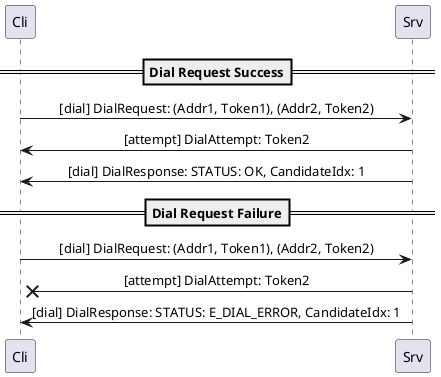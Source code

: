 @startuml
participant Cli
participant Srv

skinparam backgroundColor white
skinparam sequenceMessageAlign center

== Dial Request Success==

Cli -> Srv: [dial] DialRequest: (Addr1, Token1), (Addr2, Token2)
Srv -> Cli: [attempt] DialAttempt: Token2
Srv -> Cli: [dial] DialResponse: STATUS: OK, CandidateIdx: 1

== Dial Request Failure==

Cli -> Srv: [dial] DialRequest: (Addr1, Token1), (Addr2, Token2)
Srv ->x Cli: [attempt] DialAttempt: Token2
Srv -> Cli: [dial] DialResponse: STATUS: E_DIAL_ERROR, CandidateIdx: 1
@enduml
